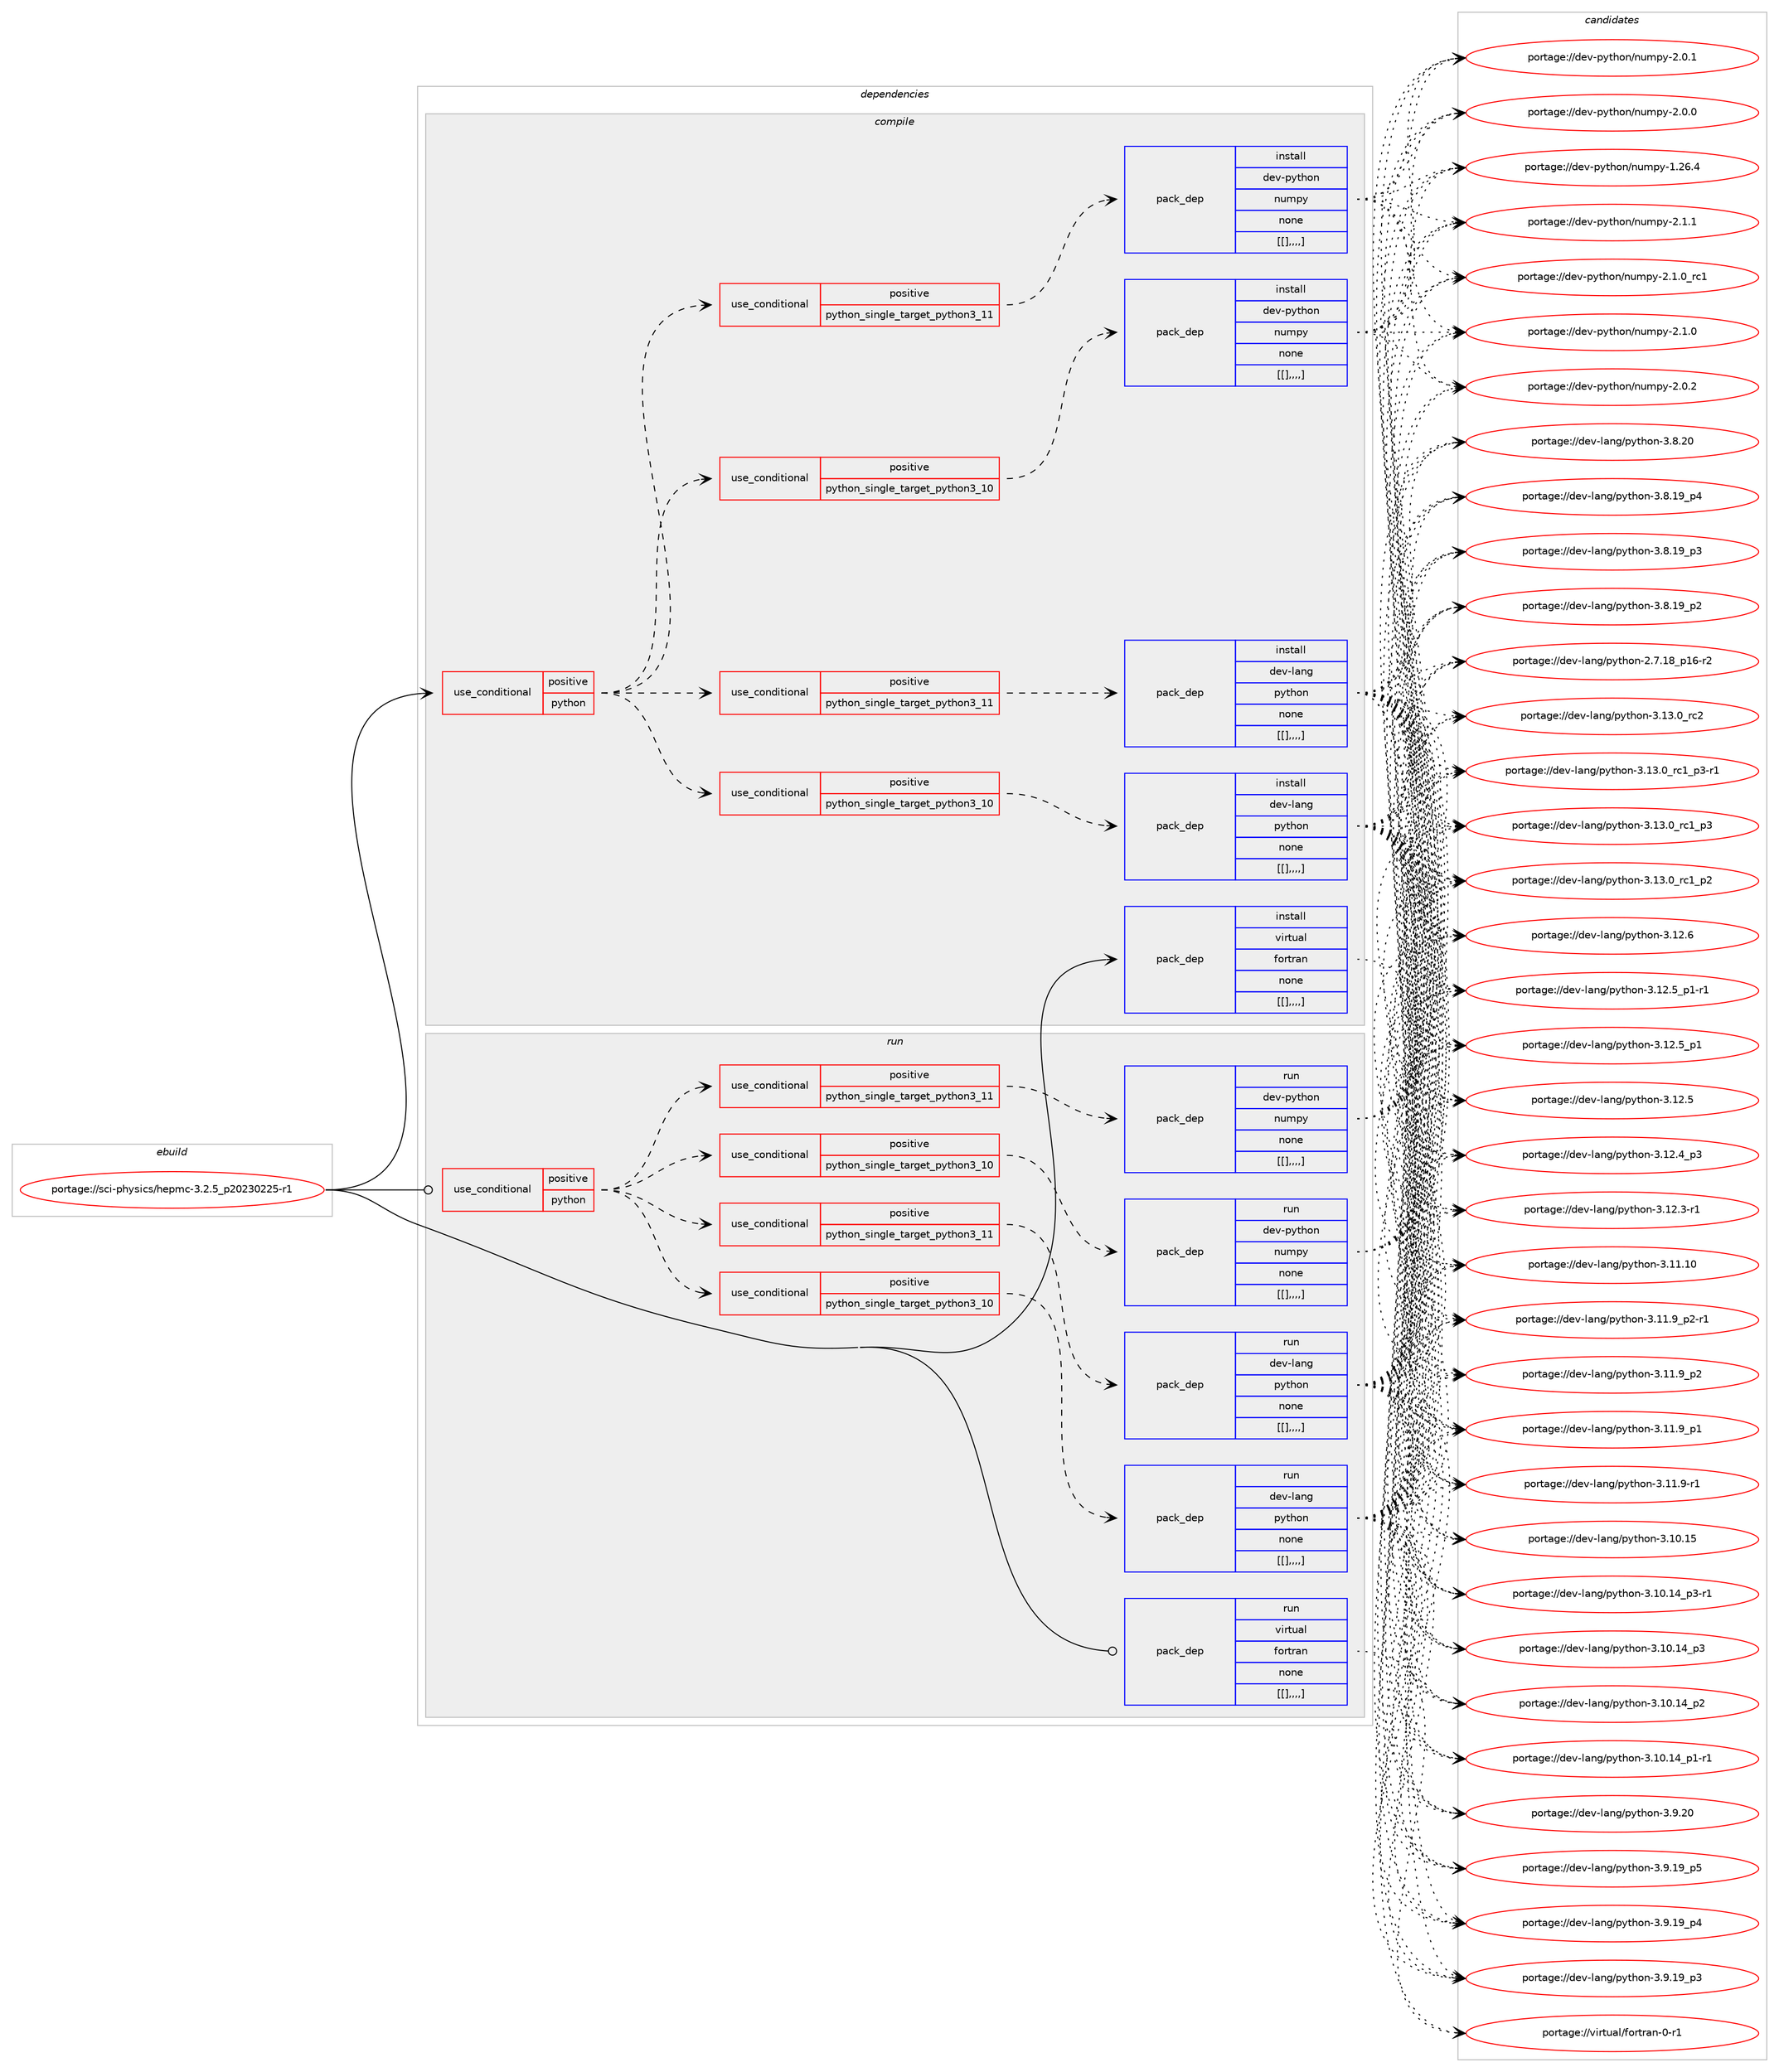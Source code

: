 digraph prolog {

# *************
# Graph options
# *************

newrank=true;
concentrate=true;
compound=true;
graph [rankdir=LR,fontname=Helvetica,fontsize=10,ranksep=1.5];#, ranksep=2.5, nodesep=0.2];
edge  [arrowhead=vee];
node  [fontname=Helvetica,fontsize=10];

# **********
# The ebuild
# **********

subgraph cluster_leftcol {
color=gray;
label=<<i>ebuild</i>>;
id [label="portage://sci-physics/hepmc-3.2.5_p20230225-r1", color=red, width=4, href="../sci-physics/hepmc-3.2.5_p20230225-r1.svg"];
}

# ****************
# The dependencies
# ****************

subgraph cluster_midcol {
color=gray;
label=<<i>dependencies</i>>;
subgraph cluster_compile {
fillcolor="#eeeeee";
style=filled;
label=<<i>compile</i>>;
subgraph cond113043 {
dependency427142 [label=<<TABLE BORDER="0" CELLBORDER="1" CELLSPACING="0" CELLPADDING="4"><TR><TD ROWSPAN="3" CELLPADDING="10">use_conditional</TD></TR><TR><TD>positive</TD></TR><TR><TD>python</TD></TR></TABLE>>, shape=none, color=red];
subgraph cond113044 {
dependency427143 [label=<<TABLE BORDER="0" CELLBORDER="1" CELLSPACING="0" CELLPADDING="4"><TR><TD ROWSPAN="3" CELLPADDING="10">use_conditional</TD></TR><TR><TD>positive</TD></TR><TR><TD>python_single_target_python3_10</TD></TR></TABLE>>, shape=none, color=red];
subgraph pack311062 {
dependency427144 [label=<<TABLE BORDER="0" CELLBORDER="1" CELLSPACING="0" CELLPADDING="4" WIDTH="220"><TR><TD ROWSPAN="6" CELLPADDING="30">pack_dep</TD></TR><TR><TD WIDTH="110">install</TD></TR><TR><TD>dev-lang</TD></TR><TR><TD>python</TD></TR><TR><TD>none</TD></TR><TR><TD>[[],,,,]</TD></TR></TABLE>>, shape=none, color=blue];
}
dependency427143:e -> dependency427144:w [weight=20,style="dashed",arrowhead="vee"];
}
dependency427142:e -> dependency427143:w [weight=20,style="dashed",arrowhead="vee"];
subgraph cond113045 {
dependency427145 [label=<<TABLE BORDER="0" CELLBORDER="1" CELLSPACING="0" CELLPADDING="4"><TR><TD ROWSPAN="3" CELLPADDING="10">use_conditional</TD></TR><TR><TD>positive</TD></TR><TR><TD>python_single_target_python3_11</TD></TR></TABLE>>, shape=none, color=red];
subgraph pack311063 {
dependency427146 [label=<<TABLE BORDER="0" CELLBORDER="1" CELLSPACING="0" CELLPADDING="4" WIDTH="220"><TR><TD ROWSPAN="6" CELLPADDING="30">pack_dep</TD></TR><TR><TD WIDTH="110">install</TD></TR><TR><TD>dev-lang</TD></TR><TR><TD>python</TD></TR><TR><TD>none</TD></TR><TR><TD>[[],,,,]</TD></TR></TABLE>>, shape=none, color=blue];
}
dependency427145:e -> dependency427146:w [weight=20,style="dashed",arrowhead="vee"];
}
dependency427142:e -> dependency427145:w [weight=20,style="dashed",arrowhead="vee"];
subgraph cond113046 {
dependency427147 [label=<<TABLE BORDER="0" CELLBORDER="1" CELLSPACING="0" CELLPADDING="4"><TR><TD ROWSPAN="3" CELLPADDING="10">use_conditional</TD></TR><TR><TD>positive</TD></TR><TR><TD>python_single_target_python3_10</TD></TR></TABLE>>, shape=none, color=red];
subgraph pack311064 {
dependency427148 [label=<<TABLE BORDER="0" CELLBORDER="1" CELLSPACING="0" CELLPADDING="4" WIDTH="220"><TR><TD ROWSPAN="6" CELLPADDING="30">pack_dep</TD></TR><TR><TD WIDTH="110">install</TD></TR><TR><TD>dev-python</TD></TR><TR><TD>numpy</TD></TR><TR><TD>none</TD></TR><TR><TD>[[],,,,]</TD></TR></TABLE>>, shape=none, color=blue];
}
dependency427147:e -> dependency427148:w [weight=20,style="dashed",arrowhead="vee"];
}
dependency427142:e -> dependency427147:w [weight=20,style="dashed",arrowhead="vee"];
subgraph cond113047 {
dependency427149 [label=<<TABLE BORDER="0" CELLBORDER="1" CELLSPACING="0" CELLPADDING="4"><TR><TD ROWSPAN="3" CELLPADDING="10">use_conditional</TD></TR><TR><TD>positive</TD></TR><TR><TD>python_single_target_python3_11</TD></TR></TABLE>>, shape=none, color=red];
subgraph pack311065 {
dependency427150 [label=<<TABLE BORDER="0" CELLBORDER="1" CELLSPACING="0" CELLPADDING="4" WIDTH="220"><TR><TD ROWSPAN="6" CELLPADDING="30">pack_dep</TD></TR><TR><TD WIDTH="110">install</TD></TR><TR><TD>dev-python</TD></TR><TR><TD>numpy</TD></TR><TR><TD>none</TD></TR><TR><TD>[[],,,,]</TD></TR></TABLE>>, shape=none, color=blue];
}
dependency427149:e -> dependency427150:w [weight=20,style="dashed",arrowhead="vee"];
}
dependency427142:e -> dependency427149:w [weight=20,style="dashed",arrowhead="vee"];
}
id:e -> dependency427142:w [weight=20,style="solid",arrowhead="vee"];
subgraph pack311066 {
dependency427151 [label=<<TABLE BORDER="0" CELLBORDER="1" CELLSPACING="0" CELLPADDING="4" WIDTH="220"><TR><TD ROWSPAN="6" CELLPADDING="30">pack_dep</TD></TR><TR><TD WIDTH="110">install</TD></TR><TR><TD>virtual</TD></TR><TR><TD>fortran</TD></TR><TR><TD>none</TD></TR><TR><TD>[[],,,,]</TD></TR></TABLE>>, shape=none, color=blue];
}
id:e -> dependency427151:w [weight=20,style="solid",arrowhead="vee"];
}
subgraph cluster_compileandrun {
fillcolor="#eeeeee";
style=filled;
label=<<i>compile and run</i>>;
}
subgraph cluster_run {
fillcolor="#eeeeee";
style=filled;
label=<<i>run</i>>;
subgraph cond113048 {
dependency427152 [label=<<TABLE BORDER="0" CELLBORDER="1" CELLSPACING="0" CELLPADDING="4"><TR><TD ROWSPAN="3" CELLPADDING="10">use_conditional</TD></TR><TR><TD>positive</TD></TR><TR><TD>python</TD></TR></TABLE>>, shape=none, color=red];
subgraph cond113049 {
dependency427153 [label=<<TABLE BORDER="0" CELLBORDER="1" CELLSPACING="0" CELLPADDING="4"><TR><TD ROWSPAN="3" CELLPADDING="10">use_conditional</TD></TR><TR><TD>positive</TD></TR><TR><TD>python_single_target_python3_10</TD></TR></TABLE>>, shape=none, color=red];
subgraph pack311067 {
dependency427154 [label=<<TABLE BORDER="0" CELLBORDER="1" CELLSPACING="0" CELLPADDING="4" WIDTH="220"><TR><TD ROWSPAN="6" CELLPADDING="30">pack_dep</TD></TR><TR><TD WIDTH="110">run</TD></TR><TR><TD>dev-lang</TD></TR><TR><TD>python</TD></TR><TR><TD>none</TD></TR><TR><TD>[[],,,,]</TD></TR></TABLE>>, shape=none, color=blue];
}
dependency427153:e -> dependency427154:w [weight=20,style="dashed",arrowhead="vee"];
}
dependency427152:e -> dependency427153:w [weight=20,style="dashed",arrowhead="vee"];
subgraph cond113050 {
dependency427155 [label=<<TABLE BORDER="0" CELLBORDER="1" CELLSPACING="0" CELLPADDING="4"><TR><TD ROWSPAN="3" CELLPADDING="10">use_conditional</TD></TR><TR><TD>positive</TD></TR><TR><TD>python_single_target_python3_11</TD></TR></TABLE>>, shape=none, color=red];
subgraph pack311068 {
dependency427156 [label=<<TABLE BORDER="0" CELLBORDER="1" CELLSPACING="0" CELLPADDING="4" WIDTH="220"><TR><TD ROWSPAN="6" CELLPADDING="30">pack_dep</TD></TR><TR><TD WIDTH="110">run</TD></TR><TR><TD>dev-lang</TD></TR><TR><TD>python</TD></TR><TR><TD>none</TD></TR><TR><TD>[[],,,,]</TD></TR></TABLE>>, shape=none, color=blue];
}
dependency427155:e -> dependency427156:w [weight=20,style="dashed",arrowhead="vee"];
}
dependency427152:e -> dependency427155:w [weight=20,style="dashed",arrowhead="vee"];
subgraph cond113051 {
dependency427157 [label=<<TABLE BORDER="0" CELLBORDER="1" CELLSPACING="0" CELLPADDING="4"><TR><TD ROWSPAN="3" CELLPADDING="10">use_conditional</TD></TR><TR><TD>positive</TD></TR><TR><TD>python_single_target_python3_10</TD></TR></TABLE>>, shape=none, color=red];
subgraph pack311069 {
dependency427158 [label=<<TABLE BORDER="0" CELLBORDER="1" CELLSPACING="0" CELLPADDING="4" WIDTH="220"><TR><TD ROWSPAN="6" CELLPADDING="30">pack_dep</TD></TR><TR><TD WIDTH="110">run</TD></TR><TR><TD>dev-python</TD></TR><TR><TD>numpy</TD></TR><TR><TD>none</TD></TR><TR><TD>[[],,,,]</TD></TR></TABLE>>, shape=none, color=blue];
}
dependency427157:e -> dependency427158:w [weight=20,style="dashed",arrowhead="vee"];
}
dependency427152:e -> dependency427157:w [weight=20,style="dashed",arrowhead="vee"];
subgraph cond113052 {
dependency427159 [label=<<TABLE BORDER="0" CELLBORDER="1" CELLSPACING="0" CELLPADDING="4"><TR><TD ROWSPAN="3" CELLPADDING="10">use_conditional</TD></TR><TR><TD>positive</TD></TR><TR><TD>python_single_target_python3_11</TD></TR></TABLE>>, shape=none, color=red];
subgraph pack311070 {
dependency427160 [label=<<TABLE BORDER="0" CELLBORDER="1" CELLSPACING="0" CELLPADDING="4" WIDTH="220"><TR><TD ROWSPAN="6" CELLPADDING="30">pack_dep</TD></TR><TR><TD WIDTH="110">run</TD></TR><TR><TD>dev-python</TD></TR><TR><TD>numpy</TD></TR><TR><TD>none</TD></TR><TR><TD>[[],,,,]</TD></TR></TABLE>>, shape=none, color=blue];
}
dependency427159:e -> dependency427160:w [weight=20,style="dashed",arrowhead="vee"];
}
dependency427152:e -> dependency427159:w [weight=20,style="dashed",arrowhead="vee"];
}
id:e -> dependency427152:w [weight=20,style="solid",arrowhead="odot"];
subgraph pack311071 {
dependency427161 [label=<<TABLE BORDER="0" CELLBORDER="1" CELLSPACING="0" CELLPADDING="4" WIDTH="220"><TR><TD ROWSPAN="6" CELLPADDING="30">pack_dep</TD></TR><TR><TD WIDTH="110">run</TD></TR><TR><TD>virtual</TD></TR><TR><TD>fortran</TD></TR><TR><TD>none</TD></TR><TR><TD>[[],,,,]</TD></TR></TABLE>>, shape=none, color=blue];
}
id:e -> dependency427161:w [weight=20,style="solid",arrowhead="odot"];
}
}

# **************
# The candidates
# **************

subgraph cluster_choices {
rank=same;
color=gray;
label=<<i>candidates</i>>;

subgraph choice311062 {
color=black;
nodesep=1;
choice10010111845108971101034711212111610411111045514649514648951149950 [label="portage://dev-lang/python-3.13.0_rc2", color=red, width=4,href="../dev-lang/python-3.13.0_rc2.svg"];
choice1001011184510897110103471121211161041111104551464951464895114994995112514511449 [label="portage://dev-lang/python-3.13.0_rc1_p3-r1", color=red, width=4,href="../dev-lang/python-3.13.0_rc1_p3-r1.svg"];
choice100101118451089711010347112121116104111110455146495146489511499499511251 [label="portage://dev-lang/python-3.13.0_rc1_p3", color=red, width=4,href="../dev-lang/python-3.13.0_rc1_p3.svg"];
choice100101118451089711010347112121116104111110455146495146489511499499511250 [label="portage://dev-lang/python-3.13.0_rc1_p2", color=red, width=4,href="../dev-lang/python-3.13.0_rc1_p2.svg"];
choice10010111845108971101034711212111610411111045514649504654 [label="portage://dev-lang/python-3.12.6", color=red, width=4,href="../dev-lang/python-3.12.6.svg"];
choice1001011184510897110103471121211161041111104551464950465395112494511449 [label="portage://dev-lang/python-3.12.5_p1-r1", color=red, width=4,href="../dev-lang/python-3.12.5_p1-r1.svg"];
choice100101118451089711010347112121116104111110455146495046539511249 [label="portage://dev-lang/python-3.12.5_p1", color=red, width=4,href="../dev-lang/python-3.12.5_p1.svg"];
choice10010111845108971101034711212111610411111045514649504653 [label="portage://dev-lang/python-3.12.5", color=red, width=4,href="../dev-lang/python-3.12.5.svg"];
choice100101118451089711010347112121116104111110455146495046529511251 [label="portage://dev-lang/python-3.12.4_p3", color=red, width=4,href="../dev-lang/python-3.12.4_p3.svg"];
choice100101118451089711010347112121116104111110455146495046514511449 [label="portage://dev-lang/python-3.12.3-r1", color=red, width=4,href="../dev-lang/python-3.12.3-r1.svg"];
choice1001011184510897110103471121211161041111104551464949464948 [label="portage://dev-lang/python-3.11.10", color=red, width=4,href="../dev-lang/python-3.11.10.svg"];
choice1001011184510897110103471121211161041111104551464949465795112504511449 [label="portage://dev-lang/python-3.11.9_p2-r1", color=red, width=4,href="../dev-lang/python-3.11.9_p2-r1.svg"];
choice100101118451089711010347112121116104111110455146494946579511250 [label="portage://dev-lang/python-3.11.9_p2", color=red, width=4,href="../dev-lang/python-3.11.9_p2.svg"];
choice100101118451089711010347112121116104111110455146494946579511249 [label="portage://dev-lang/python-3.11.9_p1", color=red, width=4,href="../dev-lang/python-3.11.9_p1.svg"];
choice100101118451089711010347112121116104111110455146494946574511449 [label="portage://dev-lang/python-3.11.9-r1", color=red, width=4,href="../dev-lang/python-3.11.9-r1.svg"];
choice1001011184510897110103471121211161041111104551464948464953 [label="portage://dev-lang/python-3.10.15", color=red, width=4,href="../dev-lang/python-3.10.15.svg"];
choice100101118451089711010347112121116104111110455146494846495295112514511449 [label="portage://dev-lang/python-3.10.14_p3-r1", color=red, width=4,href="../dev-lang/python-3.10.14_p3-r1.svg"];
choice10010111845108971101034711212111610411111045514649484649529511251 [label="portage://dev-lang/python-3.10.14_p3", color=red, width=4,href="../dev-lang/python-3.10.14_p3.svg"];
choice10010111845108971101034711212111610411111045514649484649529511250 [label="portage://dev-lang/python-3.10.14_p2", color=red, width=4,href="../dev-lang/python-3.10.14_p2.svg"];
choice100101118451089711010347112121116104111110455146494846495295112494511449 [label="portage://dev-lang/python-3.10.14_p1-r1", color=red, width=4,href="../dev-lang/python-3.10.14_p1-r1.svg"];
choice10010111845108971101034711212111610411111045514657465048 [label="portage://dev-lang/python-3.9.20", color=red, width=4,href="../dev-lang/python-3.9.20.svg"];
choice100101118451089711010347112121116104111110455146574649579511253 [label="portage://dev-lang/python-3.9.19_p5", color=red, width=4,href="../dev-lang/python-3.9.19_p5.svg"];
choice100101118451089711010347112121116104111110455146574649579511252 [label="portage://dev-lang/python-3.9.19_p4", color=red, width=4,href="../dev-lang/python-3.9.19_p4.svg"];
choice100101118451089711010347112121116104111110455146574649579511251 [label="portage://dev-lang/python-3.9.19_p3", color=red, width=4,href="../dev-lang/python-3.9.19_p3.svg"];
choice10010111845108971101034711212111610411111045514656465048 [label="portage://dev-lang/python-3.8.20", color=red, width=4,href="../dev-lang/python-3.8.20.svg"];
choice100101118451089711010347112121116104111110455146564649579511252 [label="portage://dev-lang/python-3.8.19_p4", color=red, width=4,href="../dev-lang/python-3.8.19_p4.svg"];
choice100101118451089711010347112121116104111110455146564649579511251 [label="portage://dev-lang/python-3.8.19_p3", color=red, width=4,href="../dev-lang/python-3.8.19_p3.svg"];
choice100101118451089711010347112121116104111110455146564649579511250 [label="portage://dev-lang/python-3.8.19_p2", color=red, width=4,href="../dev-lang/python-3.8.19_p2.svg"];
choice100101118451089711010347112121116104111110455046554649569511249544511450 [label="portage://dev-lang/python-2.7.18_p16-r2", color=red, width=4,href="../dev-lang/python-2.7.18_p16-r2.svg"];
dependency427144:e -> choice10010111845108971101034711212111610411111045514649514648951149950:w [style=dotted,weight="100"];
dependency427144:e -> choice1001011184510897110103471121211161041111104551464951464895114994995112514511449:w [style=dotted,weight="100"];
dependency427144:e -> choice100101118451089711010347112121116104111110455146495146489511499499511251:w [style=dotted,weight="100"];
dependency427144:e -> choice100101118451089711010347112121116104111110455146495146489511499499511250:w [style=dotted,weight="100"];
dependency427144:e -> choice10010111845108971101034711212111610411111045514649504654:w [style=dotted,weight="100"];
dependency427144:e -> choice1001011184510897110103471121211161041111104551464950465395112494511449:w [style=dotted,weight="100"];
dependency427144:e -> choice100101118451089711010347112121116104111110455146495046539511249:w [style=dotted,weight="100"];
dependency427144:e -> choice10010111845108971101034711212111610411111045514649504653:w [style=dotted,weight="100"];
dependency427144:e -> choice100101118451089711010347112121116104111110455146495046529511251:w [style=dotted,weight="100"];
dependency427144:e -> choice100101118451089711010347112121116104111110455146495046514511449:w [style=dotted,weight="100"];
dependency427144:e -> choice1001011184510897110103471121211161041111104551464949464948:w [style=dotted,weight="100"];
dependency427144:e -> choice1001011184510897110103471121211161041111104551464949465795112504511449:w [style=dotted,weight="100"];
dependency427144:e -> choice100101118451089711010347112121116104111110455146494946579511250:w [style=dotted,weight="100"];
dependency427144:e -> choice100101118451089711010347112121116104111110455146494946579511249:w [style=dotted,weight="100"];
dependency427144:e -> choice100101118451089711010347112121116104111110455146494946574511449:w [style=dotted,weight="100"];
dependency427144:e -> choice1001011184510897110103471121211161041111104551464948464953:w [style=dotted,weight="100"];
dependency427144:e -> choice100101118451089711010347112121116104111110455146494846495295112514511449:w [style=dotted,weight="100"];
dependency427144:e -> choice10010111845108971101034711212111610411111045514649484649529511251:w [style=dotted,weight="100"];
dependency427144:e -> choice10010111845108971101034711212111610411111045514649484649529511250:w [style=dotted,weight="100"];
dependency427144:e -> choice100101118451089711010347112121116104111110455146494846495295112494511449:w [style=dotted,weight="100"];
dependency427144:e -> choice10010111845108971101034711212111610411111045514657465048:w [style=dotted,weight="100"];
dependency427144:e -> choice100101118451089711010347112121116104111110455146574649579511253:w [style=dotted,weight="100"];
dependency427144:e -> choice100101118451089711010347112121116104111110455146574649579511252:w [style=dotted,weight="100"];
dependency427144:e -> choice100101118451089711010347112121116104111110455146574649579511251:w [style=dotted,weight="100"];
dependency427144:e -> choice10010111845108971101034711212111610411111045514656465048:w [style=dotted,weight="100"];
dependency427144:e -> choice100101118451089711010347112121116104111110455146564649579511252:w [style=dotted,weight="100"];
dependency427144:e -> choice100101118451089711010347112121116104111110455146564649579511251:w [style=dotted,weight="100"];
dependency427144:e -> choice100101118451089711010347112121116104111110455146564649579511250:w [style=dotted,weight="100"];
dependency427144:e -> choice100101118451089711010347112121116104111110455046554649569511249544511450:w [style=dotted,weight="100"];
}
subgraph choice311063 {
color=black;
nodesep=1;
choice10010111845108971101034711212111610411111045514649514648951149950 [label="portage://dev-lang/python-3.13.0_rc2", color=red, width=4,href="../dev-lang/python-3.13.0_rc2.svg"];
choice1001011184510897110103471121211161041111104551464951464895114994995112514511449 [label="portage://dev-lang/python-3.13.0_rc1_p3-r1", color=red, width=4,href="../dev-lang/python-3.13.0_rc1_p3-r1.svg"];
choice100101118451089711010347112121116104111110455146495146489511499499511251 [label="portage://dev-lang/python-3.13.0_rc1_p3", color=red, width=4,href="../dev-lang/python-3.13.0_rc1_p3.svg"];
choice100101118451089711010347112121116104111110455146495146489511499499511250 [label="portage://dev-lang/python-3.13.0_rc1_p2", color=red, width=4,href="../dev-lang/python-3.13.0_rc1_p2.svg"];
choice10010111845108971101034711212111610411111045514649504654 [label="portage://dev-lang/python-3.12.6", color=red, width=4,href="../dev-lang/python-3.12.6.svg"];
choice1001011184510897110103471121211161041111104551464950465395112494511449 [label="portage://dev-lang/python-3.12.5_p1-r1", color=red, width=4,href="../dev-lang/python-3.12.5_p1-r1.svg"];
choice100101118451089711010347112121116104111110455146495046539511249 [label="portage://dev-lang/python-3.12.5_p1", color=red, width=4,href="../dev-lang/python-3.12.5_p1.svg"];
choice10010111845108971101034711212111610411111045514649504653 [label="portage://dev-lang/python-3.12.5", color=red, width=4,href="../dev-lang/python-3.12.5.svg"];
choice100101118451089711010347112121116104111110455146495046529511251 [label="portage://dev-lang/python-3.12.4_p3", color=red, width=4,href="../dev-lang/python-3.12.4_p3.svg"];
choice100101118451089711010347112121116104111110455146495046514511449 [label="portage://dev-lang/python-3.12.3-r1", color=red, width=4,href="../dev-lang/python-3.12.3-r1.svg"];
choice1001011184510897110103471121211161041111104551464949464948 [label="portage://dev-lang/python-3.11.10", color=red, width=4,href="../dev-lang/python-3.11.10.svg"];
choice1001011184510897110103471121211161041111104551464949465795112504511449 [label="portage://dev-lang/python-3.11.9_p2-r1", color=red, width=4,href="../dev-lang/python-3.11.9_p2-r1.svg"];
choice100101118451089711010347112121116104111110455146494946579511250 [label="portage://dev-lang/python-3.11.9_p2", color=red, width=4,href="../dev-lang/python-3.11.9_p2.svg"];
choice100101118451089711010347112121116104111110455146494946579511249 [label="portage://dev-lang/python-3.11.9_p1", color=red, width=4,href="../dev-lang/python-3.11.9_p1.svg"];
choice100101118451089711010347112121116104111110455146494946574511449 [label="portage://dev-lang/python-3.11.9-r1", color=red, width=4,href="../dev-lang/python-3.11.9-r1.svg"];
choice1001011184510897110103471121211161041111104551464948464953 [label="portage://dev-lang/python-3.10.15", color=red, width=4,href="../dev-lang/python-3.10.15.svg"];
choice100101118451089711010347112121116104111110455146494846495295112514511449 [label="portage://dev-lang/python-3.10.14_p3-r1", color=red, width=4,href="../dev-lang/python-3.10.14_p3-r1.svg"];
choice10010111845108971101034711212111610411111045514649484649529511251 [label="portage://dev-lang/python-3.10.14_p3", color=red, width=4,href="../dev-lang/python-3.10.14_p3.svg"];
choice10010111845108971101034711212111610411111045514649484649529511250 [label="portage://dev-lang/python-3.10.14_p2", color=red, width=4,href="../dev-lang/python-3.10.14_p2.svg"];
choice100101118451089711010347112121116104111110455146494846495295112494511449 [label="portage://dev-lang/python-3.10.14_p1-r1", color=red, width=4,href="../dev-lang/python-3.10.14_p1-r1.svg"];
choice10010111845108971101034711212111610411111045514657465048 [label="portage://dev-lang/python-3.9.20", color=red, width=4,href="../dev-lang/python-3.9.20.svg"];
choice100101118451089711010347112121116104111110455146574649579511253 [label="portage://dev-lang/python-3.9.19_p5", color=red, width=4,href="../dev-lang/python-3.9.19_p5.svg"];
choice100101118451089711010347112121116104111110455146574649579511252 [label="portage://dev-lang/python-3.9.19_p4", color=red, width=4,href="../dev-lang/python-3.9.19_p4.svg"];
choice100101118451089711010347112121116104111110455146574649579511251 [label="portage://dev-lang/python-3.9.19_p3", color=red, width=4,href="../dev-lang/python-3.9.19_p3.svg"];
choice10010111845108971101034711212111610411111045514656465048 [label="portage://dev-lang/python-3.8.20", color=red, width=4,href="../dev-lang/python-3.8.20.svg"];
choice100101118451089711010347112121116104111110455146564649579511252 [label="portage://dev-lang/python-3.8.19_p4", color=red, width=4,href="../dev-lang/python-3.8.19_p4.svg"];
choice100101118451089711010347112121116104111110455146564649579511251 [label="portage://dev-lang/python-3.8.19_p3", color=red, width=4,href="../dev-lang/python-3.8.19_p3.svg"];
choice100101118451089711010347112121116104111110455146564649579511250 [label="portage://dev-lang/python-3.8.19_p2", color=red, width=4,href="../dev-lang/python-3.8.19_p2.svg"];
choice100101118451089711010347112121116104111110455046554649569511249544511450 [label="portage://dev-lang/python-2.7.18_p16-r2", color=red, width=4,href="../dev-lang/python-2.7.18_p16-r2.svg"];
dependency427146:e -> choice10010111845108971101034711212111610411111045514649514648951149950:w [style=dotted,weight="100"];
dependency427146:e -> choice1001011184510897110103471121211161041111104551464951464895114994995112514511449:w [style=dotted,weight="100"];
dependency427146:e -> choice100101118451089711010347112121116104111110455146495146489511499499511251:w [style=dotted,weight="100"];
dependency427146:e -> choice100101118451089711010347112121116104111110455146495146489511499499511250:w [style=dotted,weight="100"];
dependency427146:e -> choice10010111845108971101034711212111610411111045514649504654:w [style=dotted,weight="100"];
dependency427146:e -> choice1001011184510897110103471121211161041111104551464950465395112494511449:w [style=dotted,weight="100"];
dependency427146:e -> choice100101118451089711010347112121116104111110455146495046539511249:w [style=dotted,weight="100"];
dependency427146:e -> choice10010111845108971101034711212111610411111045514649504653:w [style=dotted,weight="100"];
dependency427146:e -> choice100101118451089711010347112121116104111110455146495046529511251:w [style=dotted,weight="100"];
dependency427146:e -> choice100101118451089711010347112121116104111110455146495046514511449:w [style=dotted,weight="100"];
dependency427146:e -> choice1001011184510897110103471121211161041111104551464949464948:w [style=dotted,weight="100"];
dependency427146:e -> choice1001011184510897110103471121211161041111104551464949465795112504511449:w [style=dotted,weight="100"];
dependency427146:e -> choice100101118451089711010347112121116104111110455146494946579511250:w [style=dotted,weight="100"];
dependency427146:e -> choice100101118451089711010347112121116104111110455146494946579511249:w [style=dotted,weight="100"];
dependency427146:e -> choice100101118451089711010347112121116104111110455146494946574511449:w [style=dotted,weight="100"];
dependency427146:e -> choice1001011184510897110103471121211161041111104551464948464953:w [style=dotted,weight="100"];
dependency427146:e -> choice100101118451089711010347112121116104111110455146494846495295112514511449:w [style=dotted,weight="100"];
dependency427146:e -> choice10010111845108971101034711212111610411111045514649484649529511251:w [style=dotted,weight="100"];
dependency427146:e -> choice10010111845108971101034711212111610411111045514649484649529511250:w [style=dotted,weight="100"];
dependency427146:e -> choice100101118451089711010347112121116104111110455146494846495295112494511449:w [style=dotted,weight="100"];
dependency427146:e -> choice10010111845108971101034711212111610411111045514657465048:w [style=dotted,weight="100"];
dependency427146:e -> choice100101118451089711010347112121116104111110455146574649579511253:w [style=dotted,weight="100"];
dependency427146:e -> choice100101118451089711010347112121116104111110455146574649579511252:w [style=dotted,weight="100"];
dependency427146:e -> choice100101118451089711010347112121116104111110455146574649579511251:w [style=dotted,weight="100"];
dependency427146:e -> choice10010111845108971101034711212111610411111045514656465048:w [style=dotted,weight="100"];
dependency427146:e -> choice100101118451089711010347112121116104111110455146564649579511252:w [style=dotted,weight="100"];
dependency427146:e -> choice100101118451089711010347112121116104111110455146564649579511251:w [style=dotted,weight="100"];
dependency427146:e -> choice100101118451089711010347112121116104111110455146564649579511250:w [style=dotted,weight="100"];
dependency427146:e -> choice100101118451089711010347112121116104111110455046554649569511249544511450:w [style=dotted,weight="100"];
}
subgraph choice311064 {
color=black;
nodesep=1;
choice1001011184511212111610411111047110117109112121455046494649 [label="portage://dev-python/numpy-2.1.1", color=red, width=4,href="../dev-python/numpy-2.1.1.svg"];
choice1001011184511212111610411111047110117109112121455046494648951149949 [label="portage://dev-python/numpy-2.1.0_rc1", color=red, width=4,href="../dev-python/numpy-2.1.0_rc1.svg"];
choice1001011184511212111610411111047110117109112121455046494648 [label="portage://dev-python/numpy-2.1.0", color=red, width=4,href="../dev-python/numpy-2.1.0.svg"];
choice1001011184511212111610411111047110117109112121455046484650 [label="portage://dev-python/numpy-2.0.2", color=red, width=4,href="../dev-python/numpy-2.0.2.svg"];
choice1001011184511212111610411111047110117109112121455046484649 [label="portage://dev-python/numpy-2.0.1", color=red, width=4,href="../dev-python/numpy-2.0.1.svg"];
choice1001011184511212111610411111047110117109112121455046484648 [label="portage://dev-python/numpy-2.0.0", color=red, width=4,href="../dev-python/numpy-2.0.0.svg"];
choice100101118451121211161041111104711011710911212145494650544652 [label="portage://dev-python/numpy-1.26.4", color=red, width=4,href="../dev-python/numpy-1.26.4.svg"];
dependency427148:e -> choice1001011184511212111610411111047110117109112121455046494649:w [style=dotted,weight="100"];
dependency427148:e -> choice1001011184511212111610411111047110117109112121455046494648951149949:w [style=dotted,weight="100"];
dependency427148:e -> choice1001011184511212111610411111047110117109112121455046494648:w [style=dotted,weight="100"];
dependency427148:e -> choice1001011184511212111610411111047110117109112121455046484650:w [style=dotted,weight="100"];
dependency427148:e -> choice1001011184511212111610411111047110117109112121455046484649:w [style=dotted,weight="100"];
dependency427148:e -> choice1001011184511212111610411111047110117109112121455046484648:w [style=dotted,weight="100"];
dependency427148:e -> choice100101118451121211161041111104711011710911212145494650544652:w [style=dotted,weight="100"];
}
subgraph choice311065 {
color=black;
nodesep=1;
choice1001011184511212111610411111047110117109112121455046494649 [label="portage://dev-python/numpy-2.1.1", color=red, width=4,href="../dev-python/numpy-2.1.1.svg"];
choice1001011184511212111610411111047110117109112121455046494648951149949 [label="portage://dev-python/numpy-2.1.0_rc1", color=red, width=4,href="../dev-python/numpy-2.1.0_rc1.svg"];
choice1001011184511212111610411111047110117109112121455046494648 [label="portage://dev-python/numpy-2.1.0", color=red, width=4,href="../dev-python/numpy-2.1.0.svg"];
choice1001011184511212111610411111047110117109112121455046484650 [label="portage://dev-python/numpy-2.0.2", color=red, width=4,href="../dev-python/numpy-2.0.2.svg"];
choice1001011184511212111610411111047110117109112121455046484649 [label="portage://dev-python/numpy-2.0.1", color=red, width=4,href="../dev-python/numpy-2.0.1.svg"];
choice1001011184511212111610411111047110117109112121455046484648 [label="portage://dev-python/numpy-2.0.0", color=red, width=4,href="../dev-python/numpy-2.0.0.svg"];
choice100101118451121211161041111104711011710911212145494650544652 [label="portage://dev-python/numpy-1.26.4", color=red, width=4,href="../dev-python/numpy-1.26.4.svg"];
dependency427150:e -> choice1001011184511212111610411111047110117109112121455046494649:w [style=dotted,weight="100"];
dependency427150:e -> choice1001011184511212111610411111047110117109112121455046494648951149949:w [style=dotted,weight="100"];
dependency427150:e -> choice1001011184511212111610411111047110117109112121455046494648:w [style=dotted,weight="100"];
dependency427150:e -> choice1001011184511212111610411111047110117109112121455046484650:w [style=dotted,weight="100"];
dependency427150:e -> choice1001011184511212111610411111047110117109112121455046484649:w [style=dotted,weight="100"];
dependency427150:e -> choice1001011184511212111610411111047110117109112121455046484648:w [style=dotted,weight="100"];
dependency427150:e -> choice100101118451121211161041111104711011710911212145494650544652:w [style=dotted,weight="100"];
}
subgraph choice311066 {
color=black;
nodesep=1;
choice11810511411611797108471021111141161149711045484511449 [label="portage://virtual/fortran-0-r1", color=red, width=4,href="../virtual/fortran-0-r1.svg"];
dependency427151:e -> choice11810511411611797108471021111141161149711045484511449:w [style=dotted,weight="100"];
}
subgraph choice311067 {
color=black;
nodesep=1;
choice10010111845108971101034711212111610411111045514649514648951149950 [label="portage://dev-lang/python-3.13.0_rc2", color=red, width=4,href="../dev-lang/python-3.13.0_rc2.svg"];
choice1001011184510897110103471121211161041111104551464951464895114994995112514511449 [label="portage://dev-lang/python-3.13.0_rc1_p3-r1", color=red, width=4,href="../dev-lang/python-3.13.0_rc1_p3-r1.svg"];
choice100101118451089711010347112121116104111110455146495146489511499499511251 [label="portage://dev-lang/python-3.13.0_rc1_p3", color=red, width=4,href="../dev-lang/python-3.13.0_rc1_p3.svg"];
choice100101118451089711010347112121116104111110455146495146489511499499511250 [label="portage://dev-lang/python-3.13.0_rc1_p2", color=red, width=4,href="../dev-lang/python-3.13.0_rc1_p2.svg"];
choice10010111845108971101034711212111610411111045514649504654 [label="portage://dev-lang/python-3.12.6", color=red, width=4,href="../dev-lang/python-3.12.6.svg"];
choice1001011184510897110103471121211161041111104551464950465395112494511449 [label="portage://dev-lang/python-3.12.5_p1-r1", color=red, width=4,href="../dev-lang/python-3.12.5_p1-r1.svg"];
choice100101118451089711010347112121116104111110455146495046539511249 [label="portage://dev-lang/python-3.12.5_p1", color=red, width=4,href="../dev-lang/python-3.12.5_p1.svg"];
choice10010111845108971101034711212111610411111045514649504653 [label="portage://dev-lang/python-3.12.5", color=red, width=4,href="../dev-lang/python-3.12.5.svg"];
choice100101118451089711010347112121116104111110455146495046529511251 [label="portage://dev-lang/python-3.12.4_p3", color=red, width=4,href="../dev-lang/python-3.12.4_p3.svg"];
choice100101118451089711010347112121116104111110455146495046514511449 [label="portage://dev-lang/python-3.12.3-r1", color=red, width=4,href="../dev-lang/python-3.12.3-r1.svg"];
choice1001011184510897110103471121211161041111104551464949464948 [label="portage://dev-lang/python-3.11.10", color=red, width=4,href="../dev-lang/python-3.11.10.svg"];
choice1001011184510897110103471121211161041111104551464949465795112504511449 [label="portage://dev-lang/python-3.11.9_p2-r1", color=red, width=4,href="../dev-lang/python-3.11.9_p2-r1.svg"];
choice100101118451089711010347112121116104111110455146494946579511250 [label="portage://dev-lang/python-3.11.9_p2", color=red, width=4,href="../dev-lang/python-3.11.9_p2.svg"];
choice100101118451089711010347112121116104111110455146494946579511249 [label="portage://dev-lang/python-3.11.9_p1", color=red, width=4,href="../dev-lang/python-3.11.9_p1.svg"];
choice100101118451089711010347112121116104111110455146494946574511449 [label="portage://dev-lang/python-3.11.9-r1", color=red, width=4,href="../dev-lang/python-3.11.9-r1.svg"];
choice1001011184510897110103471121211161041111104551464948464953 [label="portage://dev-lang/python-3.10.15", color=red, width=4,href="../dev-lang/python-3.10.15.svg"];
choice100101118451089711010347112121116104111110455146494846495295112514511449 [label="portage://dev-lang/python-3.10.14_p3-r1", color=red, width=4,href="../dev-lang/python-3.10.14_p3-r1.svg"];
choice10010111845108971101034711212111610411111045514649484649529511251 [label="portage://dev-lang/python-3.10.14_p3", color=red, width=4,href="../dev-lang/python-3.10.14_p3.svg"];
choice10010111845108971101034711212111610411111045514649484649529511250 [label="portage://dev-lang/python-3.10.14_p2", color=red, width=4,href="../dev-lang/python-3.10.14_p2.svg"];
choice100101118451089711010347112121116104111110455146494846495295112494511449 [label="portage://dev-lang/python-3.10.14_p1-r1", color=red, width=4,href="../dev-lang/python-3.10.14_p1-r1.svg"];
choice10010111845108971101034711212111610411111045514657465048 [label="portage://dev-lang/python-3.9.20", color=red, width=4,href="../dev-lang/python-3.9.20.svg"];
choice100101118451089711010347112121116104111110455146574649579511253 [label="portage://dev-lang/python-3.9.19_p5", color=red, width=4,href="../dev-lang/python-3.9.19_p5.svg"];
choice100101118451089711010347112121116104111110455146574649579511252 [label="portage://dev-lang/python-3.9.19_p4", color=red, width=4,href="../dev-lang/python-3.9.19_p4.svg"];
choice100101118451089711010347112121116104111110455146574649579511251 [label="portage://dev-lang/python-3.9.19_p3", color=red, width=4,href="../dev-lang/python-3.9.19_p3.svg"];
choice10010111845108971101034711212111610411111045514656465048 [label="portage://dev-lang/python-3.8.20", color=red, width=4,href="../dev-lang/python-3.8.20.svg"];
choice100101118451089711010347112121116104111110455146564649579511252 [label="portage://dev-lang/python-3.8.19_p4", color=red, width=4,href="../dev-lang/python-3.8.19_p4.svg"];
choice100101118451089711010347112121116104111110455146564649579511251 [label="portage://dev-lang/python-3.8.19_p3", color=red, width=4,href="../dev-lang/python-3.8.19_p3.svg"];
choice100101118451089711010347112121116104111110455146564649579511250 [label="portage://dev-lang/python-3.8.19_p2", color=red, width=4,href="../dev-lang/python-3.8.19_p2.svg"];
choice100101118451089711010347112121116104111110455046554649569511249544511450 [label="portage://dev-lang/python-2.7.18_p16-r2", color=red, width=4,href="../dev-lang/python-2.7.18_p16-r2.svg"];
dependency427154:e -> choice10010111845108971101034711212111610411111045514649514648951149950:w [style=dotted,weight="100"];
dependency427154:e -> choice1001011184510897110103471121211161041111104551464951464895114994995112514511449:w [style=dotted,weight="100"];
dependency427154:e -> choice100101118451089711010347112121116104111110455146495146489511499499511251:w [style=dotted,weight="100"];
dependency427154:e -> choice100101118451089711010347112121116104111110455146495146489511499499511250:w [style=dotted,weight="100"];
dependency427154:e -> choice10010111845108971101034711212111610411111045514649504654:w [style=dotted,weight="100"];
dependency427154:e -> choice1001011184510897110103471121211161041111104551464950465395112494511449:w [style=dotted,weight="100"];
dependency427154:e -> choice100101118451089711010347112121116104111110455146495046539511249:w [style=dotted,weight="100"];
dependency427154:e -> choice10010111845108971101034711212111610411111045514649504653:w [style=dotted,weight="100"];
dependency427154:e -> choice100101118451089711010347112121116104111110455146495046529511251:w [style=dotted,weight="100"];
dependency427154:e -> choice100101118451089711010347112121116104111110455146495046514511449:w [style=dotted,weight="100"];
dependency427154:e -> choice1001011184510897110103471121211161041111104551464949464948:w [style=dotted,weight="100"];
dependency427154:e -> choice1001011184510897110103471121211161041111104551464949465795112504511449:w [style=dotted,weight="100"];
dependency427154:e -> choice100101118451089711010347112121116104111110455146494946579511250:w [style=dotted,weight="100"];
dependency427154:e -> choice100101118451089711010347112121116104111110455146494946579511249:w [style=dotted,weight="100"];
dependency427154:e -> choice100101118451089711010347112121116104111110455146494946574511449:w [style=dotted,weight="100"];
dependency427154:e -> choice1001011184510897110103471121211161041111104551464948464953:w [style=dotted,weight="100"];
dependency427154:e -> choice100101118451089711010347112121116104111110455146494846495295112514511449:w [style=dotted,weight="100"];
dependency427154:e -> choice10010111845108971101034711212111610411111045514649484649529511251:w [style=dotted,weight="100"];
dependency427154:e -> choice10010111845108971101034711212111610411111045514649484649529511250:w [style=dotted,weight="100"];
dependency427154:e -> choice100101118451089711010347112121116104111110455146494846495295112494511449:w [style=dotted,weight="100"];
dependency427154:e -> choice10010111845108971101034711212111610411111045514657465048:w [style=dotted,weight="100"];
dependency427154:e -> choice100101118451089711010347112121116104111110455146574649579511253:w [style=dotted,weight="100"];
dependency427154:e -> choice100101118451089711010347112121116104111110455146574649579511252:w [style=dotted,weight="100"];
dependency427154:e -> choice100101118451089711010347112121116104111110455146574649579511251:w [style=dotted,weight="100"];
dependency427154:e -> choice10010111845108971101034711212111610411111045514656465048:w [style=dotted,weight="100"];
dependency427154:e -> choice100101118451089711010347112121116104111110455146564649579511252:w [style=dotted,weight="100"];
dependency427154:e -> choice100101118451089711010347112121116104111110455146564649579511251:w [style=dotted,weight="100"];
dependency427154:e -> choice100101118451089711010347112121116104111110455146564649579511250:w [style=dotted,weight="100"];
dependency427154:e -> choice100101118451089711010347112121116104111110455046554649569511249544511450:w [style=dotted,weight="100"];
}
subgraph choice311068 {
color=black;
nodesep=1;
choice10010111845108971101034711212111610411111045514649514648951149950 [label="portage://dev-lang/python-3.13.0_rc2", color=red, width=4,href="../dev-lang/python-3.13.0_rc2.svg"];
choice1001011184510897110103471121211161041111104551464951464895114994995112514511449 [label="portage://dev-lang/python-3.13.0_rc1_p3-r1", color=red, width=4,href="../dev-lang/python-3.13.0_rc1_p3-r1.svg"];
choice100101118451089711010347112121116104111110455146495146489511499499511251 [label="portage://dev-lang/python-3.13.0_rc1_p3", color=red, width=4,href="../dev-lang/python-3.13.0_rc1_p3.svg"];
choice100101118451089711010347112121116104111110455146495146489511499499511250 [label="portage://dev-lang/python-3.13.0_rc1_p2", color=red, width=4,href="../dev-lang/python-3.13.0_rc1_p2.svg"];
choice10010111845108971101034711212111610411111045514649504654 [label="portage://dev-lang/python-3.12.6", color=red, width=4,href="../dev-lang/python-3.12.6.svg"];
choice1001011184510897110103471121211161041111104551464950465395112494511449 [label="portage://dev-lang/python-3.12.5_p1-r1", color=red, width=4,href="../dev-lang/python-3.12.5_p1-r1.svg"];
choice100101118451089711010347112121116104111110455146495046539511249 [label="portage://dev-lang/python-3.12.5_p1", color=red, width=4,href="../dev-lang/python-3.12.5_p1.svg"];
choice10010111845108971101034711212111610411111045514649504653 [label="portage://dev-lang/python-3.12.5", color=red, width=4,href="../dev-lang/python-3.12.5.svg"];
choice100101118451089711010347112121116104111110455146495046529511251 [label="portage://dev-lang/python-3.12.4_p3", color=red, width=4,href="../dev-lang/python-3.12.4_p3.svg"];
choice100101118451089711010347112121116104111110455146495046514511449 [label="portage://dev-lang/python-3.12.3-r1", color=red, width=4,href="../dev-lang/python-3.12.3-r1.svg"];
choice1001011184510897110103471121211161041111104551464949464948 [label="portage://dev-lang/python-3.11.10", color=red, width=4,href="../dev-lang/python-3.11.10.svg"];
choice1001011184510897110103471121211161041111104551464949465795112504511449 [label="portage://dev-lang/python-3.11.9_p2-r1", color=red, width=4,href="../dev-lang/python-3.11.9_p2-r1.svg"];
choice100101118451089711010347112121116104111110455146494946579511250 [label="portage://dev-lang/python-3.11.9_p2", color=red, width=4,href="../dev-lang/python-3.11.9_p2.svg"];
choice100101118451089711010347112121116104111110455146494946579511249 [label="portage://dev-lang/python-3.11.9_p1", color=red, width=4,href="../dev-lang/python-3.11.9_p1.svg"];
choice100101118451089711010347112121116104111110455146494946574511449 [label="portage://dev-lang/python-3.11.9-r1", color=red, width=4,href="../dev-lang/python-3.11.9-r1.svg"];
choice1001011184510897110103471121211161041111104551464948464953 [label="portage://dev-lang/python-3.10.15", color=red, width=4,href="../dev-lang/python-3.10.15.svg"];
choice100101118451089711010347112121116104111110455146494846495295112514511449 [label="portage://dev-lang/python-3.10.14_p3-r1", color=red, width=4,href="../dev-lang/python-3.10.14_p3-r1.svg"];
choice10010111845108971101034711212111610411111045514649484649529511251 [label="portage://dev-lang/python-3.10.14_p3", color=red, width=4,href="../dev-lang/python-3.10.14_p3.svg"];
choice10010111845108971101034711212111610411111045514649484649529511250 [label="portage://dev-lang/python-3.10.14_p2", color=red, width=4,href="../dev-lang/python-3.10.14_p2.svg"];
choice100101118451089711010347112121116104111110455146494846495295112494511449 [label="portage://dev-lang/python-3.10.14_p1-r1", color=red, width=4,href="../dev-lang/python-3.10.14_p1-r1.svg"];
choice10010111845108971101034711212111610411111045514657465048 [label="portage://dev-lang/python-3.9.20", color=red, width=4,href="../dev-lang/python-3.9.20.svg"];
choice100101118451089711010347112121116104111110455146574649579511253 [label="portage://dev-lang/python-3.9.19_p5", color=red, width=4,href="../dev-lang/python-3.9.19_p5.svg"];
choice100101118451089711010347112121116104111110455146574649579511252 [label="portage://dev-lang/python-3.9.19_p4", color=red, width=4,href="../dev-lang/python-3.9.19_p4.svg"];
choice100101118451089711010347112121116104111110455146574649579511251 [label="portage://dev-lang/python-3.9.19_p3", color=red, width=4,href="../dev-lang/python-3.9.19_p3.svg"];
choice10010111845108971101034711212111610411111045514656465048 [label="portage://dev-lang/python-3.8.20", color=red, width=4,href="../dev-lang/python-3.8.20.svg"];
choice100101118451089711010347112121116104111110455146564649579511252 [label="portage://dev-lang/python-3.8.19_p4", color=red, width=4,href="../dev-lang/python-3.8.19_p4.svg"];
choice100101118451089711010347112121116104111110455146564649579511251 [label="portage://dev-lang/python-3.8.19_p3", color=red, width=4,href="../dev-lang/python-3.8.19_p3.svg"];
choice100101118451089711010347112121116104111110455146564649579511250 [label="portage://dev-lang/python-3.8.19_p2", color=red, width=4,href="../dev-lang/python-3.8.19_p2.svg"];
choice100101118451089711010347112121116104111110455046554649569511249544511450 [label="portage://dev-lang/python-2.7.18_p16-r2", color=red, width=4,href="../dev-lang/python-2.7.18_p16-r2.svg"];
dependency427156:e -> choice10010111845108971101034711212111610411111045514649514648951149950:w [style=dotted,weight="100"];
dependency427156:e -> choice1001011184510897110103471121211161041111104551464951464895114994995112514511449:w [style=dotted,weight="100"];
dependency427156:e -> choice100101118451089711010347112121116104111110455146495146489511499499511251:w [style=dotted,weight="100"];
dependency427156:e -> choice100101118451089711010347112121116104111110455146495146489511499499511250:w [style=dotted,weight="100"];
dependency427156:e -> choice10010111845108971101034711212111610411111045514649504654:w [style=dotted,weight="100"];
dependency427156:e -> choice1001011184510897110103471121211161041111104551464950465395112494511449:w [style=dotted,weight="100"];
dependency427156:e -> choice100101118451089711010347112121116104111110455146495046539511249:w [style=dotted,weight="100"];
dependency427156:e -> choice10010111845108971101034711212111610411111045514649504653:w [style=dotted,weight="100"];
dependency427156:e -> choice100101118451089711010347112121116104111110455146495046529511251:w [style=dotted,weight="100"];
dependency427156:e -> choice100101118451089711010347112121116104111110455146495046514511449:w [style=dotted,weight="100"];
dependency427156:e -> choice1001011184510897110103471121211161041111104551464949464948:w [style=dotted,weight="100"];
dependency427156:e -> choice1001011184510897110103471121211161041111104551464949465795112504511449:w [style=dotted,weight="100"];
dependency427156:e -> choice100101118451089711010347112121116104111110455146494946579511250:w [style=dotted,weight="100"];
dependency427156:e -> choice100101118451089711010347112121116104111110455146494946579511249:w [style=dotted,weight="100"];
dependency427156:e -> choice100101118451089711010347112121116104111110455146494946574511449:w [style=dotted,weight="100"];
dependency427156:e -> choice1001011184510897110103471121211161041111104551464948464953:w [style=dotted,weight="100"];
dependency427156:e -> choice100101118451089711010347112121116104111110455146494846495295112514511449:w [style=dotted,weight="100"];
dependency427156:e -> choice10010111845108971101034711212111610411111045514649484649529511251:w [style=dotted,weight="100"];
dependency427156:e -> choice10010111845108971101034711212111610411111045514649484649529511250:w [style=dotted,weight="100"];
dependency427156:e -> choice100101118451089711010347112121116104111110455146494846495295112494511449:w [style=dotted,weight="100"];
dependency427156:e -> choice10010111845108971101034711212111610411111045514657465048:w [style=dotted,weight="100"];
dependency427156:e -> choice100101118451089711010347112121116104111110455146574649579511253:w [style=dotted,weight="100"];
dependency427156:e -> choice100101118451089711010347112121116104111110455146574649579511252:w [style=dotted,weight="100"];
dependency427156:e -> choice100101118451089711010347112121116104111110455146574649579511251:w [style=dotted,weight="100"];
dependency427156:e -> choice10010111845108971101034711212111610411111045514656465048:w [style=dotted,weight="100"];
dependency427156:e -> choice100101118451089711010347112121116104111110455146564649579511252:w [style=dotted,weight="100"];
dependency427156:e -> choice100101118451089711010347112121116104111110455146564649579511251:w [style=dotted,weight="100"];
dependency427156:e -> choice100101118451089711010347112121116104111110455146564649579511250:w [style=dotted,weight="100"];
dependency427156:e -> choice100101118451089711010347112121116104111110455046554649569511249544511450:w [style=dotted,weight="100"];
}
subgraph choice311069 {
color=black;
nodesep=1;
choice1001011184511212111610411111047110117109112121455046494649 [label="portage://dev-python/numpy-2.1.1", color=red, width=4,href="../dev-python/numpy-2.1.1.svg"];
choice1001011184511212111610411111047110117109112121455046494648951149949 [label="portage://dev-python/numpy-2.1.0_rc1", color=red, width=4,href="../dev-python/numpy-2.1.0_rc1.svg"];
choice1001011184511212111610411111047110117109112121455046494648 [label="portage://dev-python/numpy-2.1.0", color=red, width=4,href="../dev-python/numpy-2.1.0.svg"];
choice1001011184511212111610411111047110117109112121455046484650 [label="portage://dev-python/numpy-2.0.2", color=red, width=4,href="../dev-python/numpy-2.0.2.svg"];
choice1001011184511212111610411111047110117109112121455046484649 [label="portage://dev-python/numpy-2.0.1", color=red, width=4,href="../dev-python/numpy-2.0.1.svg"];
choice1001011184511212111610411111047110117109112121455046484648 [label="portage://dev-python/numpy-2.0.0", color=red, width=4,href="../dev-python/numpy-2.0.0.svg"];
choice100101118451121211161041111104711011710911212145494650544652 [label="portage://dev-python/numpy-1.26.4", color=red, width=4,href="../dev-python/numpy-1.26.4.svg"];
dependency427158:e -> choice1001011184511212111610411111047110117109112121455046494649:w [style=dotted,weight="100"];
dependency427158:e -> choice1001011184511212111610411111047110117109112121455046494648951149949:w [style=dotted,weight="100"];
dependency427158:e -> choice1001011184511212111610411111047110117109112121455046494648:w [style=dotted,weight="100"];
dependency427158:e -> choice1001011184511212111610411111047110117109112121455046484650:w [style=dotted,weight="100"];
dependency427158:e -> choice1001011184511212111610411111047110117109112121455046484649:w [style=dotted,weight="100"];
dependency427158:e -> choice1001011184511212111610411111047110117109112121455046484648:w [style=dotted,weight="100"];
dependency427158:e -> choice100101118451121211161041111104711011710911212145494650544652:w [style=dotted,weight="100"];
}
subgraph choice311070 {
color=black;
nodesep=1;
choice1001011184511212111610411111047110117109112121455046494649 [label="portage://dev-python/numpy-2.1.1", color=red, width=4,href="../dev-python/numpy-2.1.1.svg"];
choice1001011184511212111610411111047110117109112121455046494648951149949 [label="portage://dev-python/numpy-2.1.0_rc1", color=red, width=4,href="../dev-python/numpy-2.1.0_rc1.svg"];
choice1001011184511212111610411111047110117109112121455046494648 [label="portage://dev-python/numpy-2.1.0", color=red, width=4,href="../dev-python/numpy-2.1.0.svg"];
choice1001011184511212111610411111047110117109112121455046484650 [label="portage://dev-python/numpy-2.0.2", color=red, width=4,href="../dev-python/numpy-2.0.2.svg"];
choice1001011184511212111610411111047110117109112121455046484649 [label="portage://dev-python/numpy-2.0.1", color=red, width=4,href="../dev-python/numpy-2.0.1.svg"];
choice1001011184511212111610411111047110117109112121455046484648 [label="portage://dev-python/numpy-2.0.0", color=red, width=4,href="../dev-python/numpy-2.0.0.svg"];
choice100101118451121211161041111104711011710911212145494650544652 [label="portage://dev-python/numpy-1.26.4", color=red, width=4,href="../dev-python/numpy-1.26.4.svg"];
dependency427160:e -> choice1001011184511212111610411111047110117109112121455046494649:w [style=dotted,weight="100"];
dependency427160:e -> choice1001011184511212111610411111047110117109112121455046494648951149949:w [style=dotted,weight="100"];
dependency427160:e -> choice1001011184511212111610411111047110117109112121455046494648:w [style=dotted,weight="100"];
dependency427160:e -> choice1001011184511212111610411111047110117109112121455046484650:w [style=dotted,weight="100"];
dependency427160:e -> choice1001011184511212111610411111047110117109112121455046484649:w [style=dotted,weight="100"];
dependency427160:e -> choice1001011184511212111610411111047110117109112121455046484648:w [style=dotted,weight="100"];
dependency427160:e -> choice100101118451121211161041111104711011710911212145494650544652:w [style=dotted,weight="100"];
}
subgraph choice311071 {
color=black;
nodesep=1;
choice11810511411611797108471021111141161149711045484511449 [label="portage://virtual/fortran-0-r1", color=red, width=4,href="../virtual/fortran-0-r1.svg"];
dependency427161:e -> choice11810511411611797108471021111141161149711045484511449:w [style=dotted,weight="100"];
}
}

}
